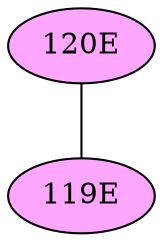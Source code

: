 // The Round Table
graph {
	"120E" [fillcolor="#FFA6FF" style=radial]
	"119E" [fillcolor="#FFA6FF" style=radial]
	"120E" -- "119E" [penwidth=1]
}
